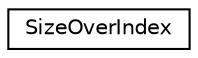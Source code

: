 digraph G
{
  edge [fontname="Helvetica",fontsize="10",labelfontname="Helvetica",labelfontsize="10"];
  node [fontname="Helvetica",fontsize="10",shape=record];
  rankdir="LR";
  Node1 [label="SizeOverIndex",height=0.2,width=0.4,color="black", fillcolor="white", style="filled",URL="$struct_size_over_index.html"];
}

